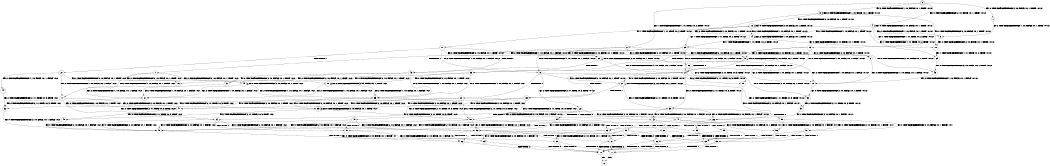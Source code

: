 digraph BCG {
size = "7, 10.5";
center = TRUE;
node [shape = circle];
0 [peripheries = 2];
0 -> 1 [label = "EX !0 !ATOMIC_EXCH_BRANCH (2, +0, FALSE, +0, 1, TRUE) !:0:1:2:"];
0 -> 2 [label = "EX !1 !ATOMIC_EXCH_BRANCH (1, +1, TRUE, +0, 2, TRUE) !:0:1:2:"];
0 -> 3 [label = "EX !2 !ATOMIC_EXCH_BRANCH (1, +0, FALSE, +0, 1, TRUE) !:0:1:2:"];
0 -> 4 [label = "EX !0 !ATOMIC_EXCH_BRANCH (2, +0, FALSE, +0, 1, TRUE) !:0:1:2:"];
1 -> 5 [label = "EX !2 !ATOMIC_EXCH_BRANCH (1, +0, FALSE, +0, 1, TRUE) !:0:1:2:"];
2 -> 6 [label = "EX !0 !ATOMIC_EXCH_BRANCH (2, +0, FALSE, +0, 1, TRUE) !:0:1:2:"];
2 -> 7 [label = "TERMINATE !1"];
2 -> 8 [label = "EX !2 !ATOMIC_EXCH_BRANCH (1, +0, FALSE, +0, 1, FALSE) !:0:1:2:"];
2 -> 9 [label = "EX !0 !ATOMIC_EXCH_BRANCH (2, +0, FALSE, +0, 1, TRUE) !:0:1:2:"];
3 -> 10 [label = "EX !0 !ATOMIC_EXCH_BRANCH (2, +0, FALSE, +0, 1, TRUE) !:0:1:2:"];
3 -> 11 [label = "EX !1 !ATOMIC_EXCH_BRANCH (1, +1, TRUE, +0, 2, TRUE) !:0:1:2:"];
3 -> 12 [label = "EX !0 !ATOMIC_EXCH_BRANCH (2, +0, FALSE, +0, 1, TRUE) !:0:1:2:"];
3 -> 3 [label = "EX !2 !ATOMIC_EXCH_BRANCH (1, +0, FALSE, +0, 1, TRUE) !:0:1:2:"];
4 -> 5 [label = "EX !2 !ATOMIC_EXCH_BRANCH (1, +0, FALSE, +0, 1, TRUE) !:0:1:2:"];
4 -> 13 [label = "EX !1 !ATOMIC_EXCH_BRANCH (1, +1, TRUE, +0, 2, TRUE) !:0:1:2:"];
4 -> 14 [label = "EX !2 !ATOMIC_EXCH_BRANCH (1, +0, FALSE, +0, 1, TRUE) !:0:1:2:"];
4 -> 4 [label = "EX !0 !ATOMIC_EXCH_BRANCH (2, +0, FALSE, +0, 1, TRUE) !:0:1:2:"];
5 -> 10 [label = "EX !0 !ATOMIC_EXCH_BRANCH (2, +0, FALSE, +0, 1, TRUE) !:0:1:2:"];
6 -> 15 [label = "EX !2 !ATOMIC_EXCH_BRANCH (1, +0, FALSE, +0, 1, FALSE) !:0:1:2:"];
7 -> 16 [label = "EX !0 !ATOMIC_EXCH_BRANCH (2, +0, FALSE, +0, 1, TRUE) !:0:2:"];
7 -> 17 [label = "EX !2 !ATOMIC_EXCH_BRANCH (1, +0, FALSE, +0, 1, FALSE) !:0:2:"];
7 -> 18 [label = "EX !0 !ATOMIC_EXCH_BRANCH (2, +0, FALSE, +0, 1, TRUE) !:0:2:"];
8 -> 19 [label = "EX !2 !ATOMIC_EXCH_BRANCH (2, +1, TRUE, +0, 3, TRUE) !:0:1:2:"];
8 -> 20 [label = "TERMINATE !1"];
8 -> 21 [label = "EX !0 !ATOMIC_EXCH_BRANCH (2, +0, FALSE, +0, 1, TRUE) !:0:1:2:"];
8 -> 22 [label = "EX !2 !ATOMIC_EXCH_BRANCH (2, +1, TRUE, +0, 3, TRUE) !:0:1:2:"];
9 -> 15 [label = "EX !2 !ATOMIC_EXCH_BRANCH (1, +0, FALSE, +0, 1, FALSE) !:0:1:2:"];
9 -> 23 [label = "TERMINATE !1"];
9 -> 24 [label = "EX !2 !ATOMIC_EXCH_BRANCH (1, +0, FALSE, +0, 1, FALSE) !:0:1:2:"];
9 -> 9 [label = "EX !0 !ATOMIC_EXCH_BRANCH (2, +0, FALSE, +0, 1, TRUE) !:0:1:2:"];
10 -> 25 [label = "EX !1 !ATOMIC_EXCH_BRANCH (1, +1, TRUE, +0, 2, TRUE) !:0:1:2:"];
11 -> 26 [label = "EX !2 !ATOMIC_EXCH_BRANCH (1, +0, FALSE, +0, 1, FALSE) !:0:1:2:"];
11 -> 27 [label = "TERMINATE !1"];
11 -> 28 [label = "EX !0 !ATOMIC_EXCH_BRANCH (2, +0, FALSE, +0, 1, TRUE) !:0:1:2:"];
11 -> 8 [label = "EX !2 !ATOMIC_EXCH_BRANCH (1, +0, FALSE, +0, 1, FALSE) !:0:1:2:"];
12 -> 25 [label = "EX !1 !ATOMIC_EXCH_BRANCH (1, +1, TRUE, +0, 2, TRUE) !:0:1:2:"];
12 -> 29 [label = "EX !1 !ATOMIC_EXCH_BRANCH (1, +1, TRUE, +0, 2, TRUE) !:0:1:2:"];
12 -> 14 [label = "EX !2 !ATOMIC_EXCH_BRANCH (1, +0, FALSE, +0, 1, TRUE) !:0:1:2:"];
12 -> 12 [label = "EX !0 !ATOMIC_EXCH_BRANCH (2, +0, FALSE, +0, 1, TRUE) !:0:1:2:"];
13 -> 6 [label = "EX !0 !ATOMIC_EXCH_BRANCH (2, +0, FALSE, +0, 1, TRUE) !:0:1:2:"];
13 -> 23 [label = "TERMINATE !1"];
13 -> 24 [label = "EX !2 !ATOMIC_EXCH_BRANCH (1, +0, FALSE, +0, 1, FALSE) !:0:1:2:"];
13 -> 9 [label = "EX !0 !ATOMIC_EXCH_BRANCH (2, +0, FALSE, +0, 1, TRUE) !:0:1:2:"];
14 -> 10 [label = "EX !0 !ATOMIC_EXCH_BRANCH (2, +0, FALSE, +0, 1, TRUE) !:0:1:2:"];
14 -> 29 [label = "EX !1 !ATOMIC_EXCH_BRANCH (1, +1, TRUE, +0, 2, TRUE) !:0:1:2:"];
14 -> 14 [label = "EX !2 !ATOMIC_EXCH_BRANCH (1, +0, FALSE, +0, 1, TRUE) !:0:1:2:"];
14 -> 12 [label = "EX !0 !ATOMIC_EXCH_BRANCH (2, +0, FALSE, +0, 1, TRUE) !:0:1:2:"];
15 -> 30 [label = "EX !0 !ATOMIC_EXCH_BRANCH (2, +0, FALSE, +0, 1, TRUE) !:0:1:2:"];
16 -> 31 [label = "EX !2 !ATOMIC_EXCH_BRANCH (1, +0, FALSE, +0, 1, FALSE) !:0:2:"];
17 -> 32 [label = "EX !2 !ATOMIC_EXCH_BRANCH (2, +1, TRUE, +0, 3, TRUE) !:0:2:"];
17 -> 33 [label = "EX !0 !ATOMIC_EXCH_BRANCH (2, +0, FALSE, +0, 1, TRUE) !:0:2:"];
17 -> 34 [label = "EX !2 !ATOMIC_EXCH_BRANCH (2, +1, TRUE, +0, 3, TRUE) !:0:2:"];
18 -> 31 [label = "EX !2 !ATOMIC_EXCH_BRANCH (1, +0, FALSE, +0, 1, FALSE) !:0:2:"];
18 -> 35 [label = "EX !2 !ATOMIC_EXCH_BRANCH (1, +0, FALSE, +0, 1, FALSE) !:0:2:"];
18 -> 18 [label = "EX !0 !ATOMIC_EXCH_BRANCH (2, +0, FALSE, +0, 1, TRUE) !:0:2:"];
19 -> 36 [label = "EX !0 !ATOMIC_EXCH_BRANCH (2, +0, FALSE, +0, 1, FALSE) !:0:1:2:"];
20 -> 32 [label = "EX !2 !ATOMIC_EXCH_BRANCH (2, +1, TRUE, +0, 3, TRUE) !:0:2:"];
20 -> 33 [label = "EX !0 !ATOMIC_EXCH_BRANCH (2, +0, FALSE, +0, 1, TRUE) !:0:2:"];
20 -> 34 [label = "EX !2 !ATOMIC_EXCH_BRANCH (2, +1, TRUE, +0, 3, TRUE) !:0:2:"];
21 -> 37 [label = "EX !2 !ATOMIC_EXCH_BRANCH (2, +1, TRUE, +0, 3, TRUE) !:0:1:2:"];
21 -> 38 [label = "TERMINATE !1"];
21 -> 39 [label = "EX !2 !ATOMIC_EXCH_BRANCH (2, +1, TRUE, +0, 3, TRUE) !:0:1:2:"];
21 -> 21 [label = "EX !0 !ATOMIC_EXCH_BRANCH (2, +0, FALSE, +0, 1, TRUE) !:0:1:2:"];
22 -> 36 [label = "EX !0 !ATOMIC_EXCH_BRANCH (2, +0, FALSE, +0, 1, FALSE) !:0:1:2:"];
22 -> 40 [label = "TERMINATE !1"];
22 -> 41 [label = "TERMINATE !2"];
22 -> 42 [label = "EX !0 !ATOMIC_EXCH_BRANCH (2, +0, FALSE, +0, 1, FALSE) !:0:1:2:"];
23 -> 16 [label = "EX !0 !ATOMIC_EXCH_BRANCH (2, +0, FALSE, +0, 1, TRUE) !:0:2:"];
23 -> 35 [label = "EX !2 !ATOMIC_EXCH_BRANCH (1, +0, FALSE, +0, 1, FALSE) !:0:2:"];
23 -> 18 [label = "EX !0 !ATOMIC_EXCH_BRANCH (2, +0, FALSE, +0, 1, TRUE) !:0:2:"];
24 -> 30 [label = "EX !0 !ATOMIC_EXCH_BRANCH (2, +0, FALSE, +0, 1, TRUE) !:0:1:2:"];
24 -> 38 [label = "TERMINATE !1"];
24 -> 39 [label = "EX !2 !ATOMIC_EXCH_BRANCH (2, +1, TRUE, +0, 3, TRUE) !:0:1:2:"];
24 -> 21 [label = "EX !0 !ATOMIC_EXCH_BRANCH (2, +0, FALSE, +0, 1, TRUE) !:0:1:2:"];
25 -> 43 [label = "EX !0 !ATOMIC_EXCH_BRANCH (2, +0, FALSE, +0, 1, TRUE) !:0:1:2:"];
26 -> 19 [label = "EX !2 !ATOMIC_EXCH_BRANCH (2, +1, TRUE, +0, 3, TRUE) !:0:1:2:"];
27 -> 44 [label = "EX !2 !ATOMIC_EXCH_BRANCH (1, +0, FALSE, +0, 1, FALSE) !:0:2:"];
27 -> 45 [label = "EX !0 !ATOMIC_EXCH_BRANCH (2, +0, FALSE, +0, 1, TRUE) !:0:2:"];
27 -> 17 [label = "EX !2 !ATOMIC_EXCH_BRANCH (1, +0, FALSE, +0, 1, FALSE) !:0:2:"];
28 -> 15 [label = "EX !2 !ATOMIC_EXCH_BRANCH (1, +0, FALSE, +0, 1, FALSE) !:0:1:2:"];
28 -> 46 [label = "TERMINATE !1"];
28 -> 24 [label = "EX !2 !ATOMIC_EXCH_BRANCH (1, +0, FALSE, +0, 1, FALSE) !:0:1:2:"];
28 -> 28 [label = "EX !0 !ATOMIC_EXCH_BRANCH (2, +0, FALSE, +0, 1, TRUE) !:0:1:2:"];
29 -> 43 [label = "EX !0 !ATOMIC_EXCH_BRANCH (2, +0, FALSE, +0, 1, TRUE) !:0:1:2:"];
29 -> 46 [label = "TERMINATE !1"];
29 -> 24 [label = "EX !2 !ATOMIC_EXCH_BRANCH (1, +0, FALSE, +0, 1, FALSE) !:0:1:2:"];
29 -> 28 [label = "EX !0 !ATOMIC_EXCH_BRANCH (2, +0, FALSE, +0, 1, TRUE) !:0:1:2:"];
30 -> 37 [label = "EX !2 !ATOMIC_EXCH_BRANCH (2, +1, TRUE, +0, 3, TRUE) !:0:1:2:"];
31 -> 47 [label = "EX !0 !ATOMIC_EXCH_BRANCH (2, +0, FALSE, +0, 1, TRUE) !:0:2:"];
32 -> 48 [label = "EX !0 !ATOMIC_EXCH_BRANCH (2, +0, FALSE, +0, 1, FALSE) !:0:2:"];
33 -> 49 [label = "EX !2 !ATOMIC_EXCH_BRANCH (2, +1, TRUE, +0, 3, TRUE) !:0:2:"];
33 -> 50 [label = "EX !2 !ATOMIC_EXCH_BRANCH (2, +1, TRUE, +0, 3, TRUE) !:0:2:"];
33 -> 33 [label = "EX !0 !ATOMIC_EXCH_BRANCH (2, +0, FALSE, +0, 1, TRUE) !:0:2:"];
34 -> 48 [label = "EX !0 !ATOMIC_EXCH_BRANCH (2, +0, FALSE, +0, 1, FALSE) !:0:2:"];
34 -> 51 [label = "TERMINATE !2"];
34 -> 52 [label = "EX !0 !ATOMIC_EXCH_BRANCH (2, +0, FALSE, +0, 1, FALSE) !:0:2:"];
35 -> 47 [label = "EX !0 !ATOMIC_EXCH_BRANCH (2, +0, FALSE, +0, 1, TRUE) !:0:2:"];
35 -> 50 [label = "EX !2 !ATOMIC_EXCH_BRANCH (2, +1, TRUE, +0, 3, TRUE) !:0:2:"];
35 -> 33 [label = "EX !0 !ATOMIC_EXCH_BRANCH (2, +0, FALSE, +0, 1, TRUE) !:0:2:"];
36 -> 53 [label = "TERMINATE !0"];
37 -> 36 [label = "EX !0 !ATOMIC_EXCH_BRANCH (2, +0, FALSE, +0, 1, FALSE) !:0:1:2:"];
38 -> 47 [label = "EX !0 !ATOMIC_EXCH_BRANCH (2, +0, FALSE, +0, 1, TRUE) !:0:2:"];
38 -> 50 [label = "EX !2 !ATOMIC_EXCH_BRANCH (2, +1, TRUE, +0, 3, TRUE) !:0:2:"];
38 -> 33 [label = "EX !0 !ATOMIC_EXCH_BRANCH (2, +0, FALSE, +0, 1, TRUE) !:0:2:"];
39 -> 36 [label = "EX !0 !ATOMIC_EXCH_BRANCH (2, +0, FALSE, +0, 1, FALSE) !:0:1:2:"];
39 -> 54 [label = "TERMINATE !1"];
39 -> 55 [label = "TERMINATE !2"];
39 -> 42 [label = "EX !0 !ATOMIC_EXCH_BRANCH (2, +0, FALSE, +0, 1, FALSE) !:0:1:2:"];
40 -> 48 [label = "EX !0 !ATOMIC_EXCH_BRANCH (2, +0, FALSE, +0, 1, FALSE) !:0:2:"];
40 -> 51 [label = "TERMINATE !2"];
40 -> 52 [label = "EX !0 !ATOMIC_EXCH_BRANCH (2, +0, FALSE, +0, 1, FALSE) !:0:2:"];
41 -> 56 [label = "EX !0 !ATOMIC_EXCH_BRANCH (2, +0, FALSE, +0, 1, FALSE) !:0:1:"];
41 -> 51 [label = "TERMINATE !1"];
41 -> 57 [label = "EX !0 !ATOMIC_EXCH_BRANCH (2, +0, FALSE, +0, 1, FALSE) !:0:1:"];
42 -> 53 [label = "TERMINATE !0"];
42 -> 58 [label = "TERMINATE !1"];
42 -> 59 [label = "TERMINATE !2"];
42 -> 60 [label = "TERMINATE !0"];
43 -> 15 [label = "EX !2 !ATOMIC_EXCH_BRANCH (1, +0, FALSE, +0, 1, FALSE) !:0:1:2:"];
44 -> 32 [label = "EX !2 !ATOMIC_EXCH_BRANCH (2, +1, TRUE, +0, 3, TRUE) !:0:2:"];
45 -> 31 [label = "EX !2 !ATOMIC_EXCH_BRANCH (1, +0, FALSE, +0, 1, FALSE) !:0:2:"];
45 -> 35 [label = "EX !2 !ATOMIC_EXCH_BRANCH (1, +0, FALSE, +0, 1, FALSE) !:0:2:"];
45 -> 45 [label = "EX !0 !ATOMIC_EXCH_BRANCH (2, +0, FALSE, +0, 1, TRUE) !:0:2:"];
46 -> 61 [label = "EX !0 !ATOMIC_EXCH_BRANCH (2, +0, FALSE, +0, 1, TRUE) !:0:2:"];
46 -> 35 [label = "EX !2 !ATOMIC_EXCH_BRANCH (1, +0, FALSE, +0, 1, FALSE) !:0:2:"];
46 -> 45 [label = "EX !0 !ATOMIC_EXCH_BRANCH (2, +0, FALSE, +0, 1, TRUE) !:0:2:"];
47 -> 49 [label = "EX !2 !ATOMIC_EXCH_BRANCH (2, +1, TRUE, +0, 3, TRUE) !:0:2:"];
48 -> 62 [label = "TERMINATE !0"];
49 -> 48 [label = "EX !0 !ATOMIC_EXCH_BRANCH (2, +0, FALSE, +0, 1, FALSE) !:0:2:"];
50 -> 48 [label = "EX !0 !ATOMIC_EXCH_BRANCH (2, +0, FALSE, +0, 1, FALSE) !:0:2:"];
50 -> 63 [label = "TERMINATE !2"];
50 -> 52 [label = "EX !0 !ATOMIC_EXCH_BRANCH (2, +0, FALSE, +0, 1, FALSE) !:0:2:"];
51 -> 64 [label = "EX !0 !ATOMIC_EXCH_BRANCH (2, +0, FALSE, +0, 1, FALSE) !:0:"];
51 -> 65 [label = "EX !0 !ATOMIC_EXCH_BRANCH (2, +0, FALSE, +0, 1, FALSE) !:0:"];
52 -> 62 [label = "TERMINATE !0"];
52 -> 66 [label = "TERMINATE !2"];
52 -> 67 [label = "TERMINATE !0"];
53 -> 68 [label = "TERMINATE !2"];
54 -> 48 [label = "EX !0 !ATOMIC_EXCH_BRANCH (2, +0, FALSE, +0, 1, FALSE) !:0:2:"];
54 -> 63 [label = "TERMINATE !2"];
54 -> 52 [label = "EX !0 !ATOMIC_EXCH_BRANCH (2, +0, FALSE, +0, 1, FALSE) !:0:2:"];
55 -> 56 [label = "EX !0 !ATOMIC_EXCH_BRANCH (2, +0, FALSE, +0, 1, FALSE) !:0:1:"];
55 -> 63 [label = "TERMINATE !1"];
55 -> 57 [label = "EX !0 !ATOMIC_EXCH_BRANCH (2, +0, FALSE, +0, 1, FALSE) !:0:1:"];
56 -> 68 [label = "TERMINATE !0"];
57 -> 68 [label = "TERMINATE !0"];
57 -> 66 [label = "TERMINATE !1"];
57 -> 69 [label = "TERMINATE !0"];
58 -> 62 [label = "TERMINATE !0"];
58 -> 66 [label = "TERMINATE !2"];
58 -> 67 [label = "TERMINATE !0"];
59 -> 68 [label = "TERMINATE !0"];
59 -> 66 [label = "TERMINATE !1"];
59 -> 69 [label = "TERMINATE !0"];
60 -> 68 [label = "TERMINATE !2"];
60 -> 67 [label = "TERMINATE !1"];
60 -> 69 [label = "TERMINATE !2"];
61 -> 31 [label = "EX !2 !ATOMIC_EXCH_BRANCH (1, +0, FALSE, +0, 1, FALSE) !:0:2:"];
62 -> 70 [label = "TERMINATE !2"];
63 -> 64 [label = "EX !0 !ATOMIC_EXCH_BRANCH (2, +0, FALSE, +0, 1, FALSE) !:0:"];
63 -> 65 [label = "EX !0 !ATOMIC_EXCH_BRANCH (2, +0, FALSE, +0, 1, FALSE) !:0:"];
64 -> 70 [label = "TERMINATE !0"];
65 -> 70 [label = "TERMINATE !0"];
65 -> 71 [label = "TERMINATE !0"];
66 -> 70 [label = "TERMINATE !0"];
66 -> 71 [label = "TERMINATE !0"];
67 -> 70 [label = "TERMINATE !2"];
67 -> 71 [label = "TERMINATE !2"];
68 -> 70 [label = "TERMINATE !1"];
69 -> 70 [label = "TERMINATE !1"];
69 -> 71 [label = "TERMINATE !1"];
70 -> 72 [label = "exit"];
71 -> 72 [label = "exit"];
}
